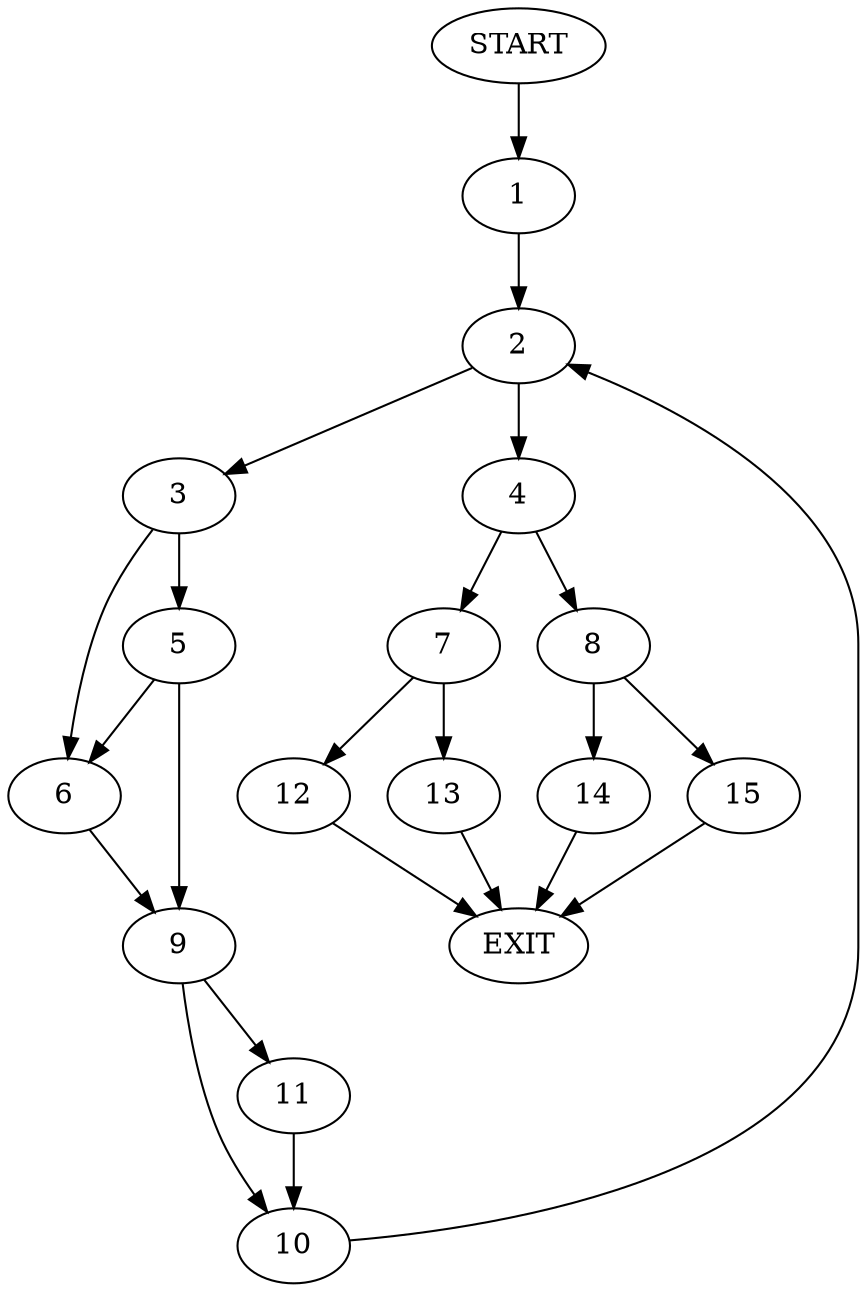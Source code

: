 digraph {
0 [label="START"]
16 [label="EXIT"]
0 -> 1
1 -> 2
2 -> 3
2 -> 4
3 -> 5
3 -> 6
4 -> 7
4 -> 8
6 -> 9
5 -> 9
5 -> 6
9 -> 10
9 -> 11
10 -> 2
11 -> 10
7 -> 12
7 -> 13
8 -> 14
8 -> 15
13 -> 16
12 -> 16
14 -> 16
15 -> 16
}
